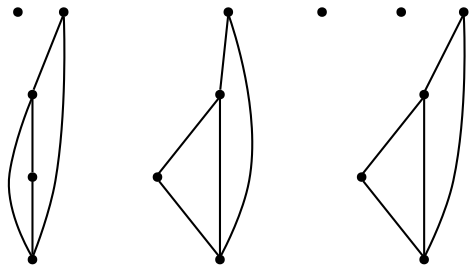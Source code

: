 graph {
  node [shape=point,comment="{\"directed\":false,\"doi\":\"10.1007/978-3-540-70904-6_13\",\"figure\":\"1\"}"]

  v0 [pos="1224.665261627907,1041.2833107842343"]
  v1 [pos="1265.7979242369186,793.9083311292864"]
  v2 [pos="1224.665261627907,835.1583692762591"]
  v3 [pos="1224.665261627907,752.7833514743386"]
  v4 [pos="1183.4076126453488,793.9083311292865"]
  v5 [pos="894.8539789244186,835.1583692762591"]
  v6 [pos="894.8539789244187,1041.2833107842343"]
  v7 [pos="894.8539789244187,793.9083311292865"]
  v8 [pos="853.5962981468023,793.9083311292864"]
  v9 [pos="853.5962981468023,835.1583692762591"]
  v10 [pos="565.0426167332848,1041.2833107842343"]
  v11 [pos="606.1752634447674,835.1583692762591"]
  v12 [pos="565.0426167332848,793.9083311292865"]
  v13 [pos="523.7849200581395,835.1583692762591"]
  v14 [pos="565.0426167332848,876.4084074232318"]

  v13 -- v14 [id="-2",pos="523.7849200581395,835.1583692762591 565.0426167332848,876.4084074232318 565.0426167332848,876.4084074232318 565.0426167332848,876.4084074232318"]
  v14 -- v12 [id="-5",pos="565.0426167332848,876.4084074232318 565.0426167332848,793.9083311292865 565.0426167332848,793.9083311292865 565.0426167332848,793.9083311292865"]
  v14 -- v11 [id="-6",pos="565.0426167332848,876.4084074232318 606.1752634447674,835.1583692762591 606.1752634447674,835.1583692762591 606.1752634447674,835.1583692762591"]
  v12 -- v13 [id="-7",pos="565.0426167332848,793.9083311292865 523.7849200581395,835.1583692762591 523.7849200581395,835.1583692762591 523.7849200581395,835.1583692762591"]
  v11 -- v12 [id="-8",pos="606.1752634447674,835.1583692762591 565.0426167332848,793.9083311292865 565.0426167332848,793.9083311292865 565.0426167332848,793.9083311292865"]
  v9 -- v7 [id="-11",pos="853.5962981468023,835.1583692762591 894.8539789244187,793.9083311292865 894.8539789244187,793.9083311292865 894.8539789244187,793.9083311292865"]
  v9 -- v5 [id="-12",pos="853.5962981468023,835.1583692762591 894.8539789244186,835.1583692762591 894.8539789244186,835.1583692762591 894.8539789244186,835.1583692762591"]
  v8 -- v9 [id="-13",pos="853.5962981468023,793.9083311292864 853.5962981468023,835.1583692762591 853.5962981468023,835.1583692762591 853.5962981468023,835.1583692762591"]
  v5 -- v7 [id="-16",pos="894.8539789244186,835.1583692762591 894.8539789244187,793.9083311292865 894.8539789244187,793.9083311292865 894.8539789244187,793.9083311292865"]
  v7 -- v8 [id="-17",pos="894.8539789244187,793.9083311292865 853.5962981468023,793.9083311292864 853.5962981468023,793.9083311292864 853.5962981468023,793.9083311292864"]
  v4 -- v3 [id="-20",pos="1183.4076126453488,793.9083311292865 1224.665261627907,752.7833514743386 1224.665261627907,752.7833514743386 1224.665261627907,752.7833514743386"]
  v2 -- v3 [id="-23",pos="1224.665261627907,835.1583692762591 1224.665261627907,752.7833514743386 1224.665261627907,752.7833514743386 1224.665261627907,752.7833514743386"]
  v2 -- v4 [id="-24",pos="1224.665261627907,835.1583692762591 1183.4076126453488,793.9083311292865 1183.4076126453488,793.9083311292865 1183.4076126453488,793.9083311292865"]
  v3 -- v1 [id="-25",pos="1224.665261627907,752.7833514743386 1265.7979242369186,793.9083311292864 1265.7979242369186,793.9083311292864 1265.7979242369186,793.9083311292864"]
  v1 -- v2 [id="-26",pos="1265.7979242369186,793.9083311292864 1224.665261627907,835.1583692762591 1224.665261627907,835.1583692762591 1224.665261627907,835.1583692762591"]
}
